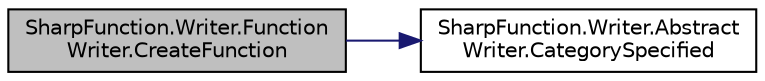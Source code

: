 digraph "SharpFunction.Writer.FunctionWriter.CreateFunction"
{
 // LATEX_PDF_SIZE
  edge [fontname="Helvetica",fontsize="10",labelfontname="Helvetica",labelfontsize="10"];
  node [fontname="Helvetica",fontsize="10",shape=record];
  rankdir="LR";
  Node1 [label="SharpFunction.Writer.Function\lWriter.CreateFunction",height=0.2,width=0.4,color="black", fillcolor="grey75", style="filled", fontcolor="black",tooltip="Creates an empty function with specified name in current working category.  Overwrites it if it exist..."];
  Node1 -> Node2 [color="midnightblue",fontsize="10",style="solid",fontname="Helvetica"];
  Node2 [label="SharpFunction.Writer.Abstract\lWriter.CategorySpecified",height=0.2,width=0.4,color="black", fillcolor="white", style="filled",URL="$class_sharp_function_1_1_writer_1_1_abstract_writer.html#a802a992d1ae07ec2eda6a0ce9fcbbbb0",tooltip="Checks whether the category is specified."];
}
